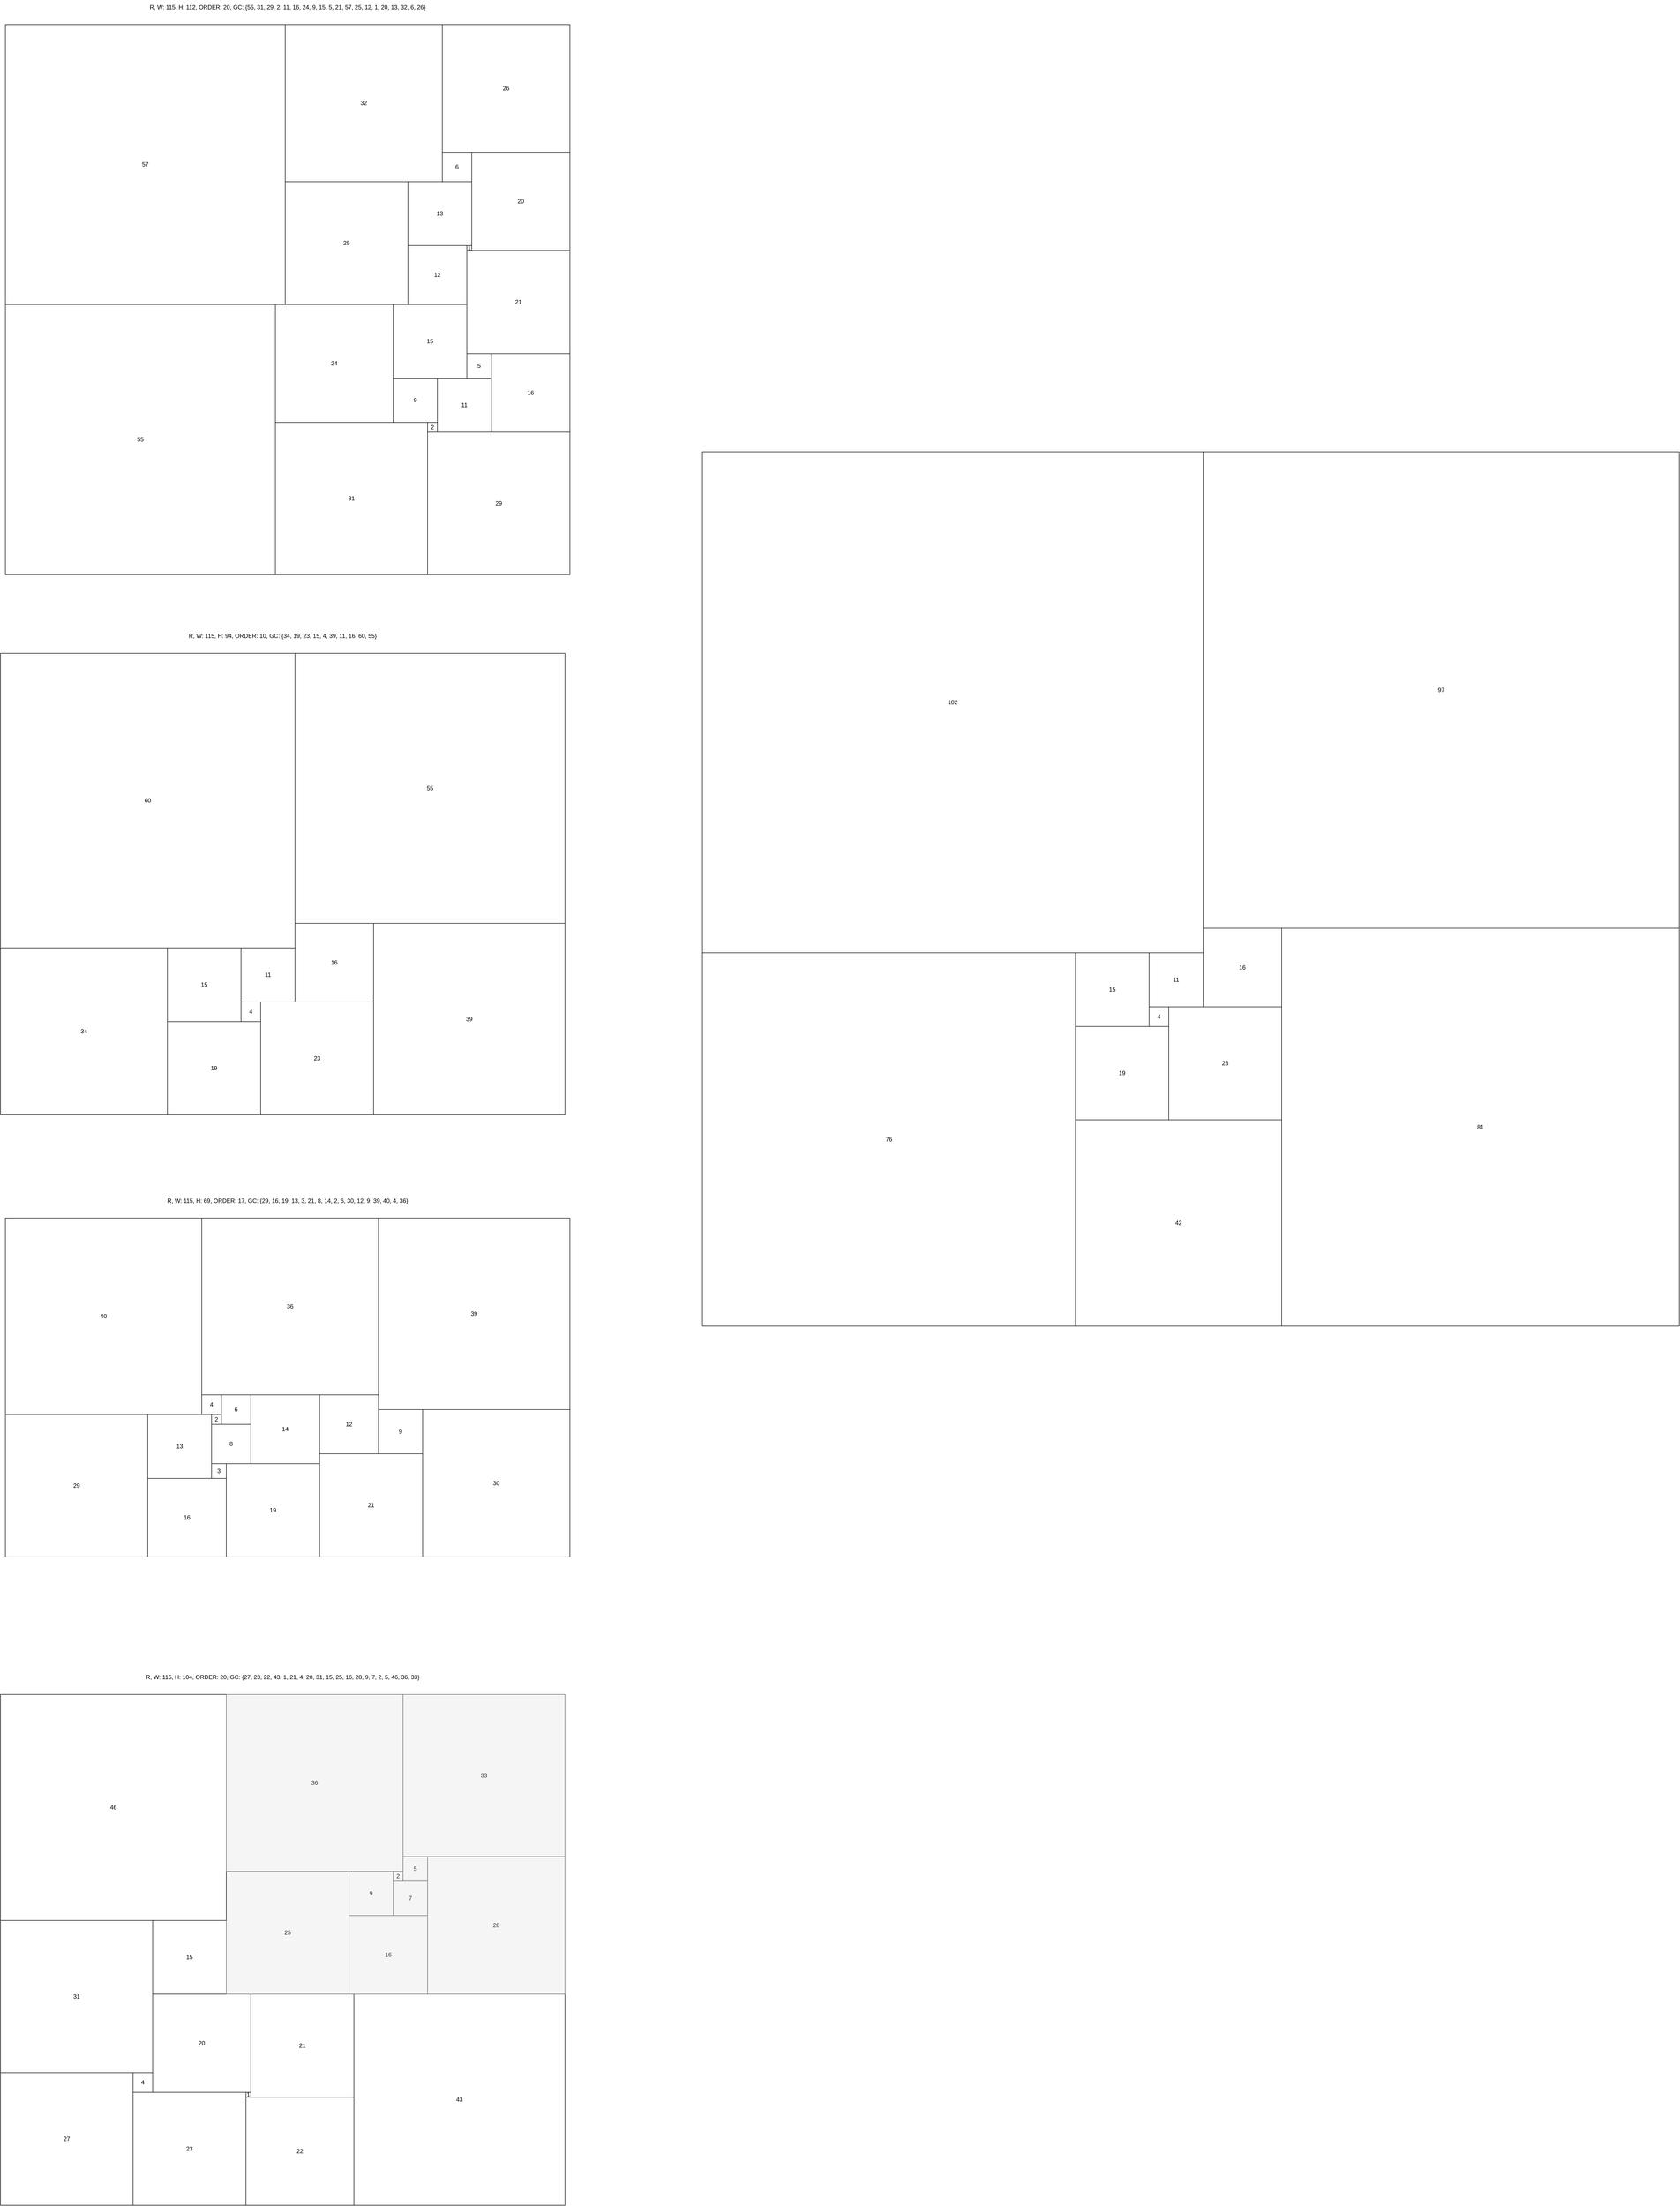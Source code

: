 <mxfile version="21.2.1" type="device">
  <diagram name="Page-1" id="H1nZVYqxkzLZFgEqRADx">
    <mxGraphModel dx="2670" dy="5767" grid="1" gridSize="10" guides="1" tooltips="1" connect="1" arrows="1" fold="1" page="1" pageScale="1" pageWidth="850" pageHeight="1100" math="0" shadow="0">
      <root>
        <mxCell id="0" />
        <mxCell id="1" parent="0" />
        <mxCell id="AsBp8XiL8Dx4Y6rQVwFH-433" value="R, W: 115, H: 94, ORDER: 10, GC: {34, 19, 23, 15, 4, 39, 11, 16, 60, 55} " style="text;html=1;strokeColor=none;fillColor=none;align=center;verticalAlign=middle;whiteSpace=wrap;rounded=0;flipV=1;" parent="1" vertex="1">
          <mxGeometry x="50" width="1150" height="30" as="geometry" />
        </mxCell>
        <mxCell id="AsBp8XiL8Dx4Y6rQVwFH-5933" value="R, W: 115, H: 69, ORDER: 17, GC: {29, 16, 19, 13, 3, 21, 8, 14, 2, 6, 30, 12, 9, 39, 40, 4, 36} " style="text;html=1;strokeColor=none;fillColor=none;align=center;verticalAlign=middle;whiteSpace=wrap;rounded=0;flipV=1;" parent="1" vertex="1">
          <mxGeometry x="60" y="1150" width="1150" height="30" as="geometry" />
        </mxCell>
        <mxCell id="AsBp8XiL8Dx4Y6rQVwFH-15590" value="R, W: 115, H: 104, ORDER: 20, GC: {27, 23, 22, 43, 1, 21, 4, 20, 31, 15, 25, 16, 28, 9, 7, 2, 5, 46, 36, 33} " style="text;html=1;strokeColor=none;fillColor=none;align=center;verticalAlign=middle;whiteSpace=wrap;rounded=0;flipV=1;" parent="1" vertex="1">
          <mxGeometry x="50" y="2120" width="1150" height="30" as="geometry" />
        </mxCell>
        <mxCell id="AsBp8XiL8Dx4Y6rQVwFH-15947" value="R, W: 115, H: 112, ORDER: 20, GC: {55, 31, 29, 2, 11, 16, 24, 9, 15, 5, 21, 57, 25, 12, 1, 20, 13, 32, 6, 26} " style="text;html=1;strokeColor=none;fillColor=none;align=center;verticalAlign=middle;whiteSpace=wrap;rounded=0;flipV=1;" parent="1" vertex="1">
          <mxGeometry x="60" y="-1280" width="1150" height="30" as="geometry" />
        </mxCell>
        <mxCell id="Js8T8nFlmekBVsmb_q_9-1" value="" style="group;flipV=1;" vertex="1" connectable="0" parent="1">
          <mxGeometry x="50" y="2170" width="1150" height="1040" as="geometry" />
        </mxCell>
        <mxCell id="761dnnyQ54j-Cl0NHfQN-15591" value="27" style="rounded=0;whiteSpace=wrap;html=1;" parent="Js8T8nFlmekBVsmb_q_9-1" vertex="1">
          <mxGeometry y="770" width="270" height="270" as="geometry" />
        </mxCell>
        <mxCell id="761dnnyQ54j-Cl0NHfQN-15592" value="23" style="rounded=0;whiteSpace=wrap;html=1;" parent="Js8T8nFlmekBVsmb_q_9-1" vertex="1">
          <mxGeometry x="270" y="810" width="230" height="230" as="geometry" />
        </mxCell>
        <mxCell id="761dnnyQ54j-Cl0NHfQN-15593" value="22" style="rounded=0;whiteSpace=wrap;html=1;" parent="Js8T8nFlmekBVsmb_q_9-1" vertex="1">
          <mxGeometry x="500" y="820" width="220" height="220" as="geometry" />
        </mxCell>
        <mxCell id="761dnnyQ54j-Cl0NHfQN-15594" value="43" style="rounded=0;whiteSpace=wrap;html=1;" parent="Js8T8nFlmekBVsmb_q_9-1" vertex="1">
          <mxGeometry x="720" y="610" width="430" height="430" as="geometry" />
        </mxCell>
        <mxCell id="761dnnyQ54j-Cl0NHfQN-15595" value="1" style="rounded=0;whiteSpace=wrap;html=1;" parent="Js8T8nFlmekBVsmb_q_9-1" vertex="1">
          <mxGeometry x="500" y="810" width="10" height="10" as="geometry" />
        </mxCell>
        <mxCell id="761dnnyQ54j-Cl0NHfQN-15596" value="21" style="rounded=0;whiteSpace=wrap;html=1;" parent="Js8T8nFlmekBVsmb_q_9-1" vertex="1">
          <mxGeometry x="510" y="610" width="210" height="210" as="geometry" />
        </mxCell>
        <mxCell id="761dnnyQ54j-Cl0NHfQN-15597" value="4" style="rounded=0;whiteSpace=wrap;html=1;" parent="Js8T8nFlmekBVsmb_q_9-1" vertex="1">
          <mxGeometry x="270" y="770" width="40" height="40" as="geometry" />
        </mxCell>
        <mxCell id="761dnnyQ54j-Cl0NHfQN-15598" value="20" style="rounded=0;whiteSpace=wrap;html=1;" parent="Js8T8nFlmekBVsmb_q_9-1" vertex="1">
          <mxGeometry x="310" y="610" width="200" height="200" as="geometry" />
        </mxCell>
        <mxCell id="761dnnyQ54j-Cl0NHfQN-15599" value="31" style="rounded=0;whiteSpace=wrap;html=1;" parent="Js8T8nFlmekBVsmb_q_9-1" vertex="1">
          <mxGeometry y="460" width="310" height="310" as="geometry" />
        </mxCell>
        <mxCell id="761dnnyQ54j-Cl0NHfQN-15600" value="15" style="rounded=0;whiteSpace=wrap;html=1;" parent="Js8T8nFlmekBVsmb_q_9-1" vertex="1">
          <mxGeometry x="310" y="460" width="150" height="150" as="geometry" />
        </mxCell>
        <mxCell id="761dnnyQ54j-Cl0NHfQN-15601" value="25" style="rounded=0;whiteSpace=wrap;html=1;fillColor=#f5f5f5;fontColor=#333333;strokeColor=#666666;" parent="Js8T8nFlmekBVsmb_q_9-1" vertex="1">
          <mxGeometry x="460" y="360" width="250" height="250" as="geometry" />
        </mxCell>
        <mxCell id="761dnnyQ54j-Cl0NHfQN-15602" value="16" style="rounded=0;whiteSpace=wrap;html=1;fillColor=#f5f5f5;fontColor=#333333;strokeColor=#666666;" parent="Js8T8nFlmekBVsmb_q_9-1" vertex="1">
          <mxGeometry x="710" y="450" width="160" height="160" as="geometry" />
        </mxCell>
        <mxCell id="761dnnyQ54j-Cl0NHfQN-15603" value="28" style="rounded=0;whiteSpace=wrap;html=1;fillColor=#f5f5f5;fontColor=#333333;strokeColor=#666666;" parent="Js8T8nFlmekBVsmb_q_9-1" vertex="1">
          <mxGeometry x="870" y="330" width="280" height="280" as="geometry" />
        </mxCell>
        <mxCell id="761dnnyQ54j-Cl0NHfQN-15604" value="9" style="rounded=0;whiteSpace=wrap;html=1;fillColor=#f5f5f5;fontColor=#333333;strokeColor=#666666;" parent="Js8T8nFlmekBVsmb_q_9-1" vertex="1">
          <mxGeometry x="710" y="360" width="90" height="90" as="geometry" />
        </mxCell>
        <mxCell id="761dnnyQ54j-Cl0NHfQN-15605" value="7" style="rounded=0;whiteSpace=wrap;html=1;fillColor=#f5f5f5;fontColor=#333333;strokeColor=#666666;" parent="Js8T8nFlmekBVsmb_q_9-1" vertex="1">
          <mxGeometry x="800" y="380" width="70" height="70" as="geometry" />
        </mxCell>
        <mxCell id="761dnnyQ54j-Cl0NHfQN-15606" value="2" style="rounded=0;whiteSpace=wrap;html=1;fillColor=#f5f5f5;fontColor=#333333;strokeColor=#666666;" parent="Js8T8nFlmekBVsmb_q_9-1" vertex="1">
          <mxGeometry x="800" y="360" width="20" height="20" as="geometry" />
        </mxCell>
        <mxCell id="761dnnyQ54j-Cl0NHfQN-15607" value="5" style="rounded=0;whiteSpace=wrap;html=1;fillColor=#f5f5f5;fontColor=#333333;strokeColor=#666666;" parent="Js8T8nFlmekBVsmb_q_9-1" vertex="1">
          <mxGeometry x="820" y="330" width="50" height="50" as="geometry" />
        </mxCell>
        <mxCell id="761dnnyQ54j-Cl0NHfQN-15608" value="46" style="rounded=0;whiteSpace=wrap;html=1;" parent="Js8T8nFlmekBVsmb_q_9-1" vertex="1">
          <mxGeometry width="460" height="460" as="geometry" />
        </mxCell>
        <mxCell id="761dnnyQ54j-Cl0NHfQN-15609" value="36" style="rounded=0;whiteSpace=wrap;html=1;fillColor=#f5f5f5;fontColor=#333333;strokeColor=#666666;" parent="Js8T8nFlmekBVsmb_q_9-1" vertex="1">
          <mxGeometry x="460" width="360" height="360" as="geometry" />
        </mxCell>
        <mxCell id="761dnnyQ54j-Cl0NHfQN-15610" value="33" style="rounded=0;whiteSpace=wrap;html=1;fillColor=#f5f5f5;fontColor=#333333;strokeColor=#666666;" parent="Js8T8nFlmekBVsmb_q_9-1" vertex="1">
          <mxGeometry x="820" width="330" height="330" as="geometry" />
        </mxCell>
        <mxCell id="Js8T8nFlmekBVsmb_q_9-2" value="" style="group;flipV=1;" vertex="1" connectable="0" parent="1">
          <mxGeometry x="60" y="1200" width="1150" height="690" as="geometry" />
        </mxCell>
        <mxCell id="761dnnyQ54j-Cl0NHfQN-5934" value="29" style="rounded=0;whiteSpace=wrap;html=1;" parent="Js8T8nFlmekBVsmb_q_9-2" vertex="1">
          <mxGeometry y="400" width="290" height="290" as="geometry" />
        </mxCell>
        <mxCell id="761dnnyQ54j-Cl0NHfQN-5935" value="16" style="rounded=0;whiteSpace=wrap;html=1;" parent="Js8T8nFlmekBVsmb_q_9-2" vertex="1">
          <mxGeometry x="290" y="530" width="160" height="160" as="geometry" />
        </mxCell>
        <mxCell id="761dnnyQ54j-Cl0NHfQN-5936" value="19" style="rounded=0;whiteSpace=wrap;html=1;" parent="Js8T8nFlmekBVsmb_q_9-2" vertex="1">
          <mxGeometry x="450" y="500" width="190" height="190" as="geometry" />
        </mxCell>
        <mxCell id="761dnnyQ54j-Cl0NHfQN-5937" value="13" style="rounded=0;whiteSpace=wrap;html=1;" parent="Js8T8nFlmekBVsmb_q_9-2" vertex="1">
          <mxGeometry x="290" y="400" width="130" height="130" as="geometry" />
        </mxCell>
        <mxCell id="761dnnyQ54j-Cl0NHfQN-5938" value="3" style="rounded=0;whiteSpace=wrap;html=1;" parent="Js8T8nFlmekBVsmb_q_9-2" vertex="1">
          <mxGeometry x="420" y="500" width="30" height="30" as="geometry" />
        </mxCell>
        <mxCell id="761dnnyQ54j-Cl0NHfQN-5939" value="21" style="rounded=0;whiteSpace=wrap;html=1;" parent="Js8T8nFlmekBVsmb_q_9-2" vertex="1">
          <mxGeometry x="640" y="480" width="210" height="210" as="geometry" />
        </mxCell>
        <mxCell id="761dnnyQ54j-Cl0NHfQN-5940" value="8" style="rounded=0;whiteSpace=wrap;html=1;" parent="Js8T8nFlmekBVsmb_q_9-2" vertex="1">
          <mxGeometry x="420" y="420" width="80" height="80" as="geometry" />
        </mxCell>
        <mxCell id="761dnnyQ54j-Cl0NHfQN-5941" value="14" style="rounded=0;whiteSpace=wrap;html=1;" parent="Js8T8nFlmekBVsmb_q_9-2" vertex="1">
          <mxGeometry x="500" y="360" width="140" height="140" as="geometry" />
        </mxCell>
        <mxCell id="761dnnyQ54j-Cl0NHfQN-5942" value="2" style="rounded=0;whiteSpace=wrap;html=1;" parent="Js8T8nFlmekBVsmb_q_9-2" vertex="1">
          <mxGeometry x="420" y="400" width="20" height="20" as="geometry" />
        </mxCell>
        <mxCell id="761dnnyQ54j-Cl0NHfQN-5943" value="6" style="rounded=0;whiteSpace=wrap;html=1;" parent="Js8T8nFlmekBVsmb_q_9-2" vertex="1">
          <mxGeometry x="440" y="360" width="60" height="60" as="geometry" />
        </mxCell>
        <mxCell id="761dnnyQ54j-Cl0NHfQN-5944" value="30" style="rounded=0;whiteSpace=wrap;html=1;" parent="Js8T8nFlmekBVsmb_q_9-2" vertex="1">
          <mxGeometry x="850" y="390" width="300" height="300" as="geometry" />
        </mxCell>
        <mxCell id="761dnnyQ54j-Cl0NHfQN-5945" value="12" style="rounded=0;whiteSpace=wrap;html=1;" parent="Js8T8nFlmekBVsmb_q_9-2" vertex="1">
          <mxGeometry x="640" y="360" width="120" height="120" as="geometry" />
        </mxCell>
        <mxCell id="761dnnyQ54j-Cl0NHfQN-5946" value="9" style="rounded=0;whiteSpace=wrap;html=1;" parent="Js8T8nFlmekBVsmb_q_9-2" vertex="1">
          <mxGeometry x="760" y="390" width="90" height="90" as="geometry" />
        </mxCell>
        <mxCell id="761dnnyQ54j-Cl0NHfQN-5947" value="39" style="rounded=0;whiteSpace=wrap;html=1;" parent="Js8T8nFlmekBVsmb_q_9-2" vertex="1">
          <mxGeometry x="760" width="390" height="390" as="geometry" />
        </mxCell>
        <mxCell id="761dnnyQ54j-Cl0NHfQN-5948" value="40" style="rounded=0;whiteSpace=wrap;html=1;" parent="Js8T8nFlmekBVsmb_q_9-2" vertex="1">
          <mxGeometry width="400" height="400" as="geometry" />
        </mxCell>
        <mxCell id="761dnnyQ54j-Cl0NHfQN-5949" value="4" style="rounded=0;whiteSpace=wrap;html=1;" parent="Js8T8nFlmekBVsmb_q_9-2" vertex="1">
          <mxGeometry x="400" y="360" width="40" height="40" as="geometry" />
        </mxCell>
        <mxCell id="761dnnyQ54j-Cl0NHfQN-5950" value="36" style="rounded=0;whiteSpace=wrap;html=1;" parent="Js8T8nFlmekBVsmb_q_9-2" vertex="1">
          <mxGeometry x="400" width="360" height="360" as="geometry" />
        </mxCell>
        <mxCell id="Js8T8nFlmekBVsmb_q_9-3" value="" style="group;flipV=1;" vertex="1" connectable="0" parent="1">
          <mxGeometry x="50" y="50" width="1150" height="940" as="geometry" />
        </mxCell>
        <mxCell id="761dnnyQ54j-Cl0NHfQN-434" value="34" style="rounded=0;whiteSpace=wrap;html=1;" parent="Js8T8nFlmekBVsmb_q_9-3" vertex="1">
          <mxGeometry y="600" width="340" height="340" as="geometry" />
        </mxCell>
        <mxCell id="761dnnyQ54j-Cl0NHfQN-435" value="19" style="rounded=0;whiteSpace=wrap;html=1;" parent="Js8T8nFlmekBVsmb_q_9-3" vertex="1">
          <mxGeometry x="340" y="750" width="190" height="190" as="geometry" />
        </mxCell>
        <mxCell id="761dnnyQ54j-Cl0NHfQN-436" value="23" style="rounded=0;whiteSpace=wrap;html=1;" parent="Js8T8nFlmekBVsmb_q_9-3" vertex="1">
          <mxGeometry x="530" y="710" width="230" height="230" as="geometry" />
        </mxCell>
        <mxCell id="761dnnyQ54j-Cl0NHfQN-437" value="15" style="rounded=0;whiteSpace=wrap;html=1;" parent="Js8T8nFlmekBVsmb_q_9-3" vertex="1">
          <mxGeometry x="340" y="600" width="150" height="150" as="geometry" />
        </mxCell>
        <mxCell id="761dnnyQ54j-Cl0NHfQN-438" value="4" style="rounded=0;whiteSpace=wrap;html=1;" parent="Js8T8nFlmekBVsmb_q_9-3" vertex="1">
          <mxGeometry x="490" y="710" width="40" height="40" as="geometry" />
        </mxCell>
        <mxCell id="761dnnyQ54j-Cl0NHfQN-439" value="39" style="rounded=0;whiteSpace=wrap;html=1;" parent="Js8T8nFlmekBVsmb_q_9-3" vertex="1">
          <mxGeometry x="760" y="550" width="390" height="390" as="geometry" />
        </mxCell>
        <mxCell id="761dnnyQ54j-Cl0NHfQN-440" value="11" style="rounded=0;whiteSpace=wrap;html=1;" parent="Js8T8nFlmekBVsmb_q_9-3" vertex="1">
          <mxGeometry x="490" y="600" width="110" height="110" as="geometry" />
        </mxCell>
        <mxCell id="761dnnyQ54j-Cl0NHfQN-441" value="16" style="rounded=0;whiteSpace=wrap;html=1;" parent="Js8T8nFlmekBVsmb_q_9-3" vertex="1">
          <mxGeometry x="600" y="550" width="160" height="160" as="geometry" />
        </mxCell>
        <mxCell id="761dnnyQ54j-Cl0NHfQN-442" value="60" style="rounded=0;whiteSpace=wrap;html=1;" parent="Js8T8nFlmekBVsmb_q_9-3" vertex="1">
          <mxGeometry width="600" height="600" as="geometry" />
        </mxCell>
        <mxCell id="761dnnyQ54j-Cl0NHfQN-443" value="55" style="rounded=0;whiteSpace=wrap;html=1;" parent="Js8T8nFlmekBVsmb_q_9-3" vertex="1">
          <mxGeometry x="600" width="550" height="550" as="geometry" />
        </mxCell>
        <mxCell id="Js8T8nFlmekBVsmb_q_9-16" value="" style="group;flipV=1;" vertex="1" connectable="0" parent="1">
          <mxGeometry x="1480" y="-360" width="1990" height="1780" as="geometry" />
        </mxCell>
        <mxCell id="Js8T8nFlmekBVsmb_q_9-5" value="76" style="rounded=0;whiteSpace=wrap;html=1;aspect=fixed;" vertex="1" parent="Js8T8nFlmekBVsmb_q_9-16">
          <mxGeometry y="1020" width="760" height="760" as="geometry" />
        </mxCell>
        <mxCell id="Js8T8nFlmekBVsmb_q_9-6" value="19" style="rounded=0;whiteSpace=wrap;html=1;aspect=fixed;" vertex="1" parent="Js8T8nFlmekBVsmb_q_9-16">
          <mxGeometry x="760" y="1170" width="190" height="190" as="geometry" />
        </mxCell>
        <mxCell id="Js8T8nFlmekBVsmb_q_9-7" value="23" style="rounded=0;whiteSpace=wrap;html=1;aspect=fixed;" vertex="1" parent="Js8T8nFlmekBVsmb_q_9-16">
          <mxGeometry x="950" y="1130" width="230" height="230" as="geometry" />
        </mxCell>
        <mxCell id="Js8T8nFlmekBVsmb_q_9-8" value="15" style="rounded=0;whiteSpace=wrap;html=1;aspect=fixed;" vertex="1" parent="Js8T8nFlmekBVsmb_q_9-16">
          <mxGeometry x="760" y="1020" width="150" height="150" as="geometry" />
        </mxCell>
        <mxCell id="Js8T8nFlmekBVsmb_q_9-9" value="4" style="rounded=0;whiteSpace=wrap;html=1;aspect=fixed;" vertex="1" parent="Js8T8nFlmekBVsmb_q_9-16">
          <mxGeometry x="910" y="1130" width="40" height="40" as="geometry" />
        </mxCell>
        <mxCell id="Js8T8nFlmekBVsmb_q_9-10" value="81" style="rounded=0;whiteSpace=wrap;html=1;aspect=fixed;" vertex="1" parent="Js8T8nFlmekBVsmb_q_9-16">
          <mxGeometry x="1180" y="970" width="810" height="810" as="geometry" />
        </mxCell>
        <mxCell id="Js8T8nFlmekBVsmb_q_9-11" value="11" style="rounded=0;whiteSpace=wrap;html=1;aspect=fixed;" vertex="1" parent="Js8T8nFlmekBVsmb_q_9-16">
          <mxGeometry x="910" y="1020" width="110" height="110" as="geometry" />
        </mxCell>
        <mxCell id="Js8T8nFlmekBVsmb_q_9-12" value="16" style="rounded=0;whiteSpace=wrap;html=1;aspect=fixed;" vertex="1" parent="Js8T8nFlmekBVsmb_q_9-16">
          <mxGeometry x="1020" y="970" width="160" height="160" as="geometry" />
        </mxCell>
        <mxCell id="Js8T8nFlmekBVsmb_q_9-13" value="102" style="rounded=0;whiteSpace=wrap;html=1;aspect=fixed;" vertex="1" parent="Js8T8nFlmekBVsmb_q_9-16">
          <mxGeometry width="1020" height="1020" as="geometry" />
        </mxCell>
        <mxCell id="Js8T8nFlmekBVsmb_q_9-14" value="97" style="rounded=0;whiteSpace=wrap;html=1;aspect=fixed;" vertex="1" parent="Js8T8nFlmekBVsmb_q_9-16">
          <mxGeometry x="1020" width="970" height="970" as="geometry" />
        </mxCell>
        <mxCell id="Js8T8nFlmekBVsmb_q_9-15" value="42" style="rounded=0;whiteSpace=wrap;html=1;aspect=fixed;" vertex="1" parent="Js8T8nFlmekBVsmb_q_9-16">
          <mxGeometry x="760" y="1360" width="420" height="420" as="geometry" />
        </mxCell>
        <mxCell id="Js8T8nFlmekBVsmb_q_9-17" value="" style="group;flipV=1;" vertex="1" connectable="0" parent="1">
          <mxGeometry x="60" y="-1230" width="1150" height="1120" as="geometry" />
        </mxCell>
        <mxCell id="761dnnyQ54j-Cl0NHfQN-15948" value="55" style="rounded=0;whiteSpace=wrap;html=1;" parent="Js8T8nFlmekBVsmb_q_9-17" vertex="1">
          <mxGeometry y="570" width="550" height="550" as="geometry" />
        </mxCell>
        <mxCell id="761dnnyQ54j-Cl0NHfQN-15949" value="31" style="rounded=0;whiteSpace=wrap;html=1;" parent="Js8T8nFlmekBVsmb_q_9-17" vertex="1">
          <mxGeometry x="550" y="810" width="310" height="310" as="geometry" />
        </mxCell>
        <mxCell id="761dnnyQ54j-Cl0NHfQN-15950" value="29" style="rounded=0;whiteSpace=wrap;html=1;" parent="Js8T8nFlmekBVsmb_q_9-17" vertex="1">
          <mxGeometry x="860" y="830" width="290" height="290" as="geometry" />
        </mxCell>
        <mxCell id="761dnnyQ54j-Cl0NHfQN-15951" value="2" style="rounded=0;whiteSpace=wrap;html=1;" parent="Js8T8nFlmekBVsmb_q_9-17" vertex="1">
          <mxGeometry x="860" y="810" width="20" height="20" as="geometry" />
        </mxCell>
        <mxCell id="761dnnyQ54j-Cl0NHfQN-15952" value="11" style="rounded=0;whiteSpace=wrap;html=1;" parent="Js8T8nFlmekBVsmb_q_9-17" vertex="1">
          <mxGeometry x="880" y="720" width="110" height="110" as="geometry" />
        </mxCell>
        <mxCell id="761dnnyQ54j-Cl0NHfQN-15953" value="16" style="rounded=0;whiteSpace=wrap;html=1;" parent="Js8T8nFlmekBVsmb_q_9-17" vertex="1">
          <mxGeometry x="990" y="670" width="160" height="160" as="geometry" />
        </mxCell>
        <mxCell id="761dnnyQ54j-Cl0NHfQN-15954" value="24" style="rounded=0;whiteSpace=wrap;html=1;" parent="Js8T8nFlmekBVsmb_q_9-17" vertex="1">
          <mxGeometry x="550" y="570" width="240" height="240" as="geometry" />
        </mxCell>
        <mxCell id="761dnnyQ54j-Cl0NHfQN-15955" value="9" style="rounded=0;whiteSpace=wrap;html=1;" parent="Js8T8nFlmekBVsmb_q_9-17" vertex="1">
          <mxGeometry x="790" y="720" width="90" height="90" as="geometry" />
        </mxCell>
        <mxCell id="761dnnyQ54j-Cl0NHfQN-15956" value="15" style="rounded=0;whiteSpace=wrap;html=1;" parent="Js8T8nFlmekBVsmb_q_9-17" vertex="1">
          <mxGeometry x="790" y="570" width="150" height="150" as="geometry" />
        </mxCell>
        <mxCell id="761dnnyQ54j-Cl0NHfQN-15957" value="5" style="rounded=0;whiteSpace=wrap;html=1;" parent="Js8T8nFlmekBVsmb_q_9-17" vertex="1">
          <mxGeometry x="940" y="670" width="50" height="50" as="geometry" />
        </mxCell>
        <mxCell id="761dnnyQ54j-Cl0NHfQN-15958" value="21" style="rounded=0;whiteSpace=wrap;html=1;" parent="Js8T8nFlmekBVsmb_q_9-17" vertex="1">
          <mxGeometry x="940" y="460" width="210" height="210" as="geometry" />
        </mxCell>
        <mxCell id="761dnnyQ54j-Cl0NHfQN-15959" value="57" style="rounded=0;whiteSpace=wrap;html=1;" parent="Js8T8nFlmekBVsmb_q_9-17" vertex="1">
          <mxGeometry width="570" height="570" as="geometry" />
        </mxCell>
        <mxCell id="761dnnyQ54j-Cl0NHfQN-15960" value="25" style="rounded=0;whiteSpace=wrap;html=1;" parent="Js8T8nFlmekBVsmb_q_9-17" vertex="1">
          <mxGeometry x="570" y="320" width="250" height="250" as="geometry" />
        </mxCell>
        <mxCell id="761dnnyQ54j-Cl0NHfQN-15961" value="12" style="rounded=0;whiteSpace=wrap;html=1;" parent="Js8T8nFlmekBVsmb_q_9-17" vertex="1">
          <mxGeometry x="820" y="450" width="120" height="120" as="geometry" />
        </mxCell>
        <mxCell id="761dnnyQ54j-Cl0NHfQN-15962" value="1" style="rounded=0;whiteSpace=wrap;html=1;" parent="Js8T8nFlmekBVsmb_q_9-17" vertex="1">
          <mxGeometry x="940" y="450" width="10" height="10" as="geometry" />
        </mxCell>
        <mxCell id="761dnnyQ54j-Cl0NHfQN-15963" value="20" style="rounded=0;whiteSpace=wrap;html=1;" parent="Js8T8nFlmekBVsmb_q_9-17" vertex="1">
          <mxGeometry x="950" y="260" width="200" height="200" as="geometry" />
        </mxCell>
        <mxCell id="761dnnyQ54j-Cl0NHfQN-15964" value="13" style="rounded=0;whiteSpace=wrap;html=1;" parent="Js8T8nFlmekBVsmb_q_9-17" vertex="1">
          <mxGeometry x="820" y="320" width="130" height="130" as="geometry" />
        </mxCell>
        <mxCell id="761dnnyQ54j-Cl0NHfQN-15965" value="32" style="rounded=0;whiteSpace=wrap;html=1;" parent="Js8T8nFlmekBVsmb_q_9-17" vertex="1">
          <mxGeometry x="570" width="320" height="320" as="geometry" />
        </mxCell>
        <mxCell id="761dnnyQ54j-Cl0NHfQN-15966" value="6" style="rounded=0;whiteSpace=wrap;html=1;" parent="Js8T8nFlmekBVsmb_q_9-17" vertex="1">
          <mxGeometry x="890" y="260" width="60" height="60" as="geometry" />
        </mxCell>
        <mxCell id="761dnnyQ54j-Cl0NHfQN-15967" value="26" style="rounded=0;whiteSpace=wrap;html=1;" parent="Js8T8nFlmekBVsmb_q_9-17" vertex="1">
          <mxGeometry x="890" width="260" height="260" as="geometry" />
        </mxCell>
      </root>
    </mxGraphModel>
  </diagram>
</mxfile>
